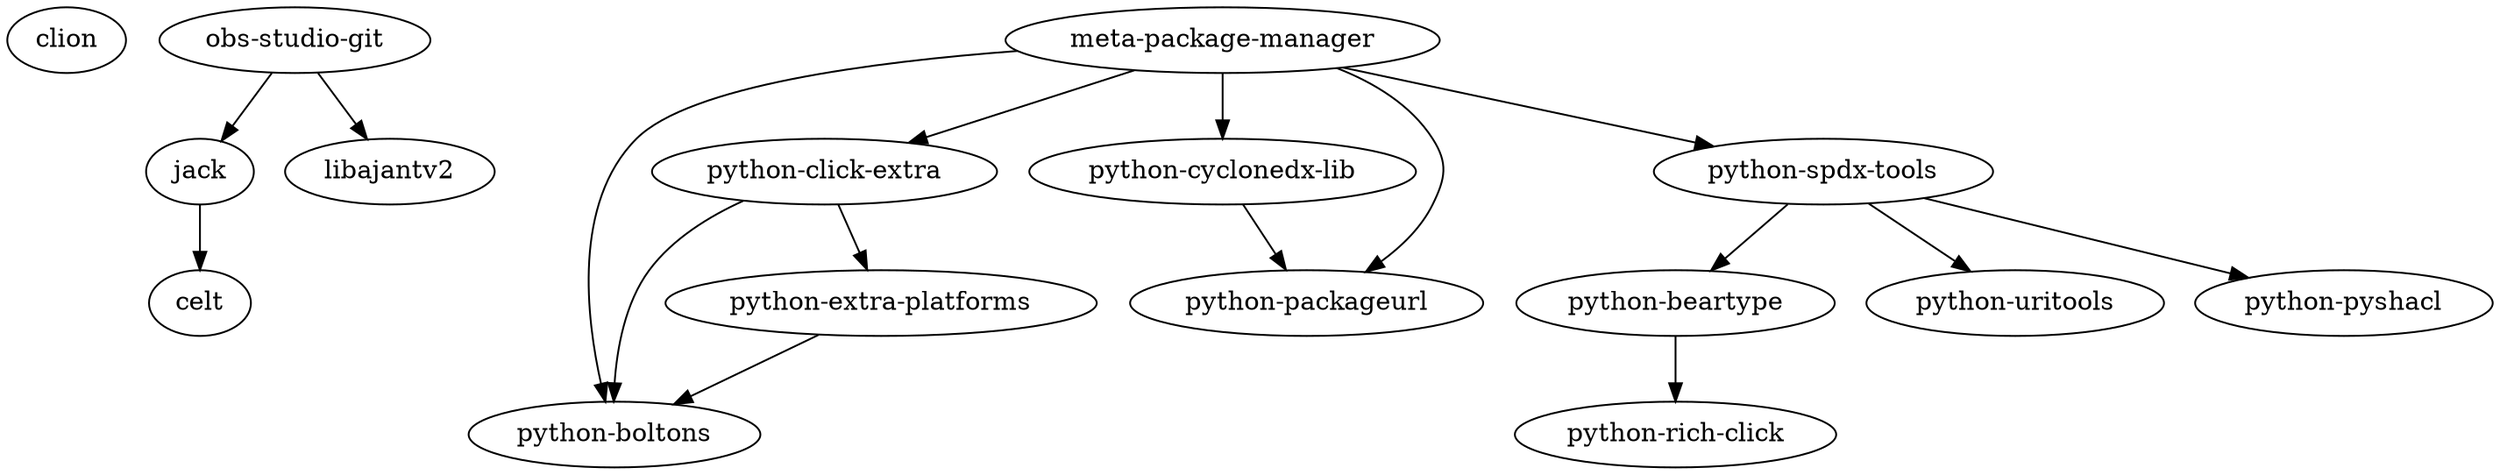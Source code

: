 digraph G {
0 [label="clion"];
1 [label="obs-studio-git"];
2 [label="jack"];
3 [label="libajantv2"];
4 [label="celt"];
5 [label="meta-package-manager"];
6 [label="python-boltons"];
7 [label="python-click-extra"];
8 [label="python-cyclonedx-lib"];
9 [label="python-packageurl"];
10 [label="python-spdx-tools"];
11 [label="python-beartype"];
12 [label="python-uritools"];
13 [label="python-pyshacl"];
14 [label="python-rich-click"];
15 [label="python-extra-platforms"];
1 -> 2;
1 -> 3;
2 -> 4;
5 -> 6;
5 -> 7;
5 -> 8;
5 -> 9;
5 -> 10;
7 -> 6;
7 -> 15;
8 -> 9;
10 -> 11;
10 -> 12;
10 -> 13;
11 -> 14;
15 -> 6;
}